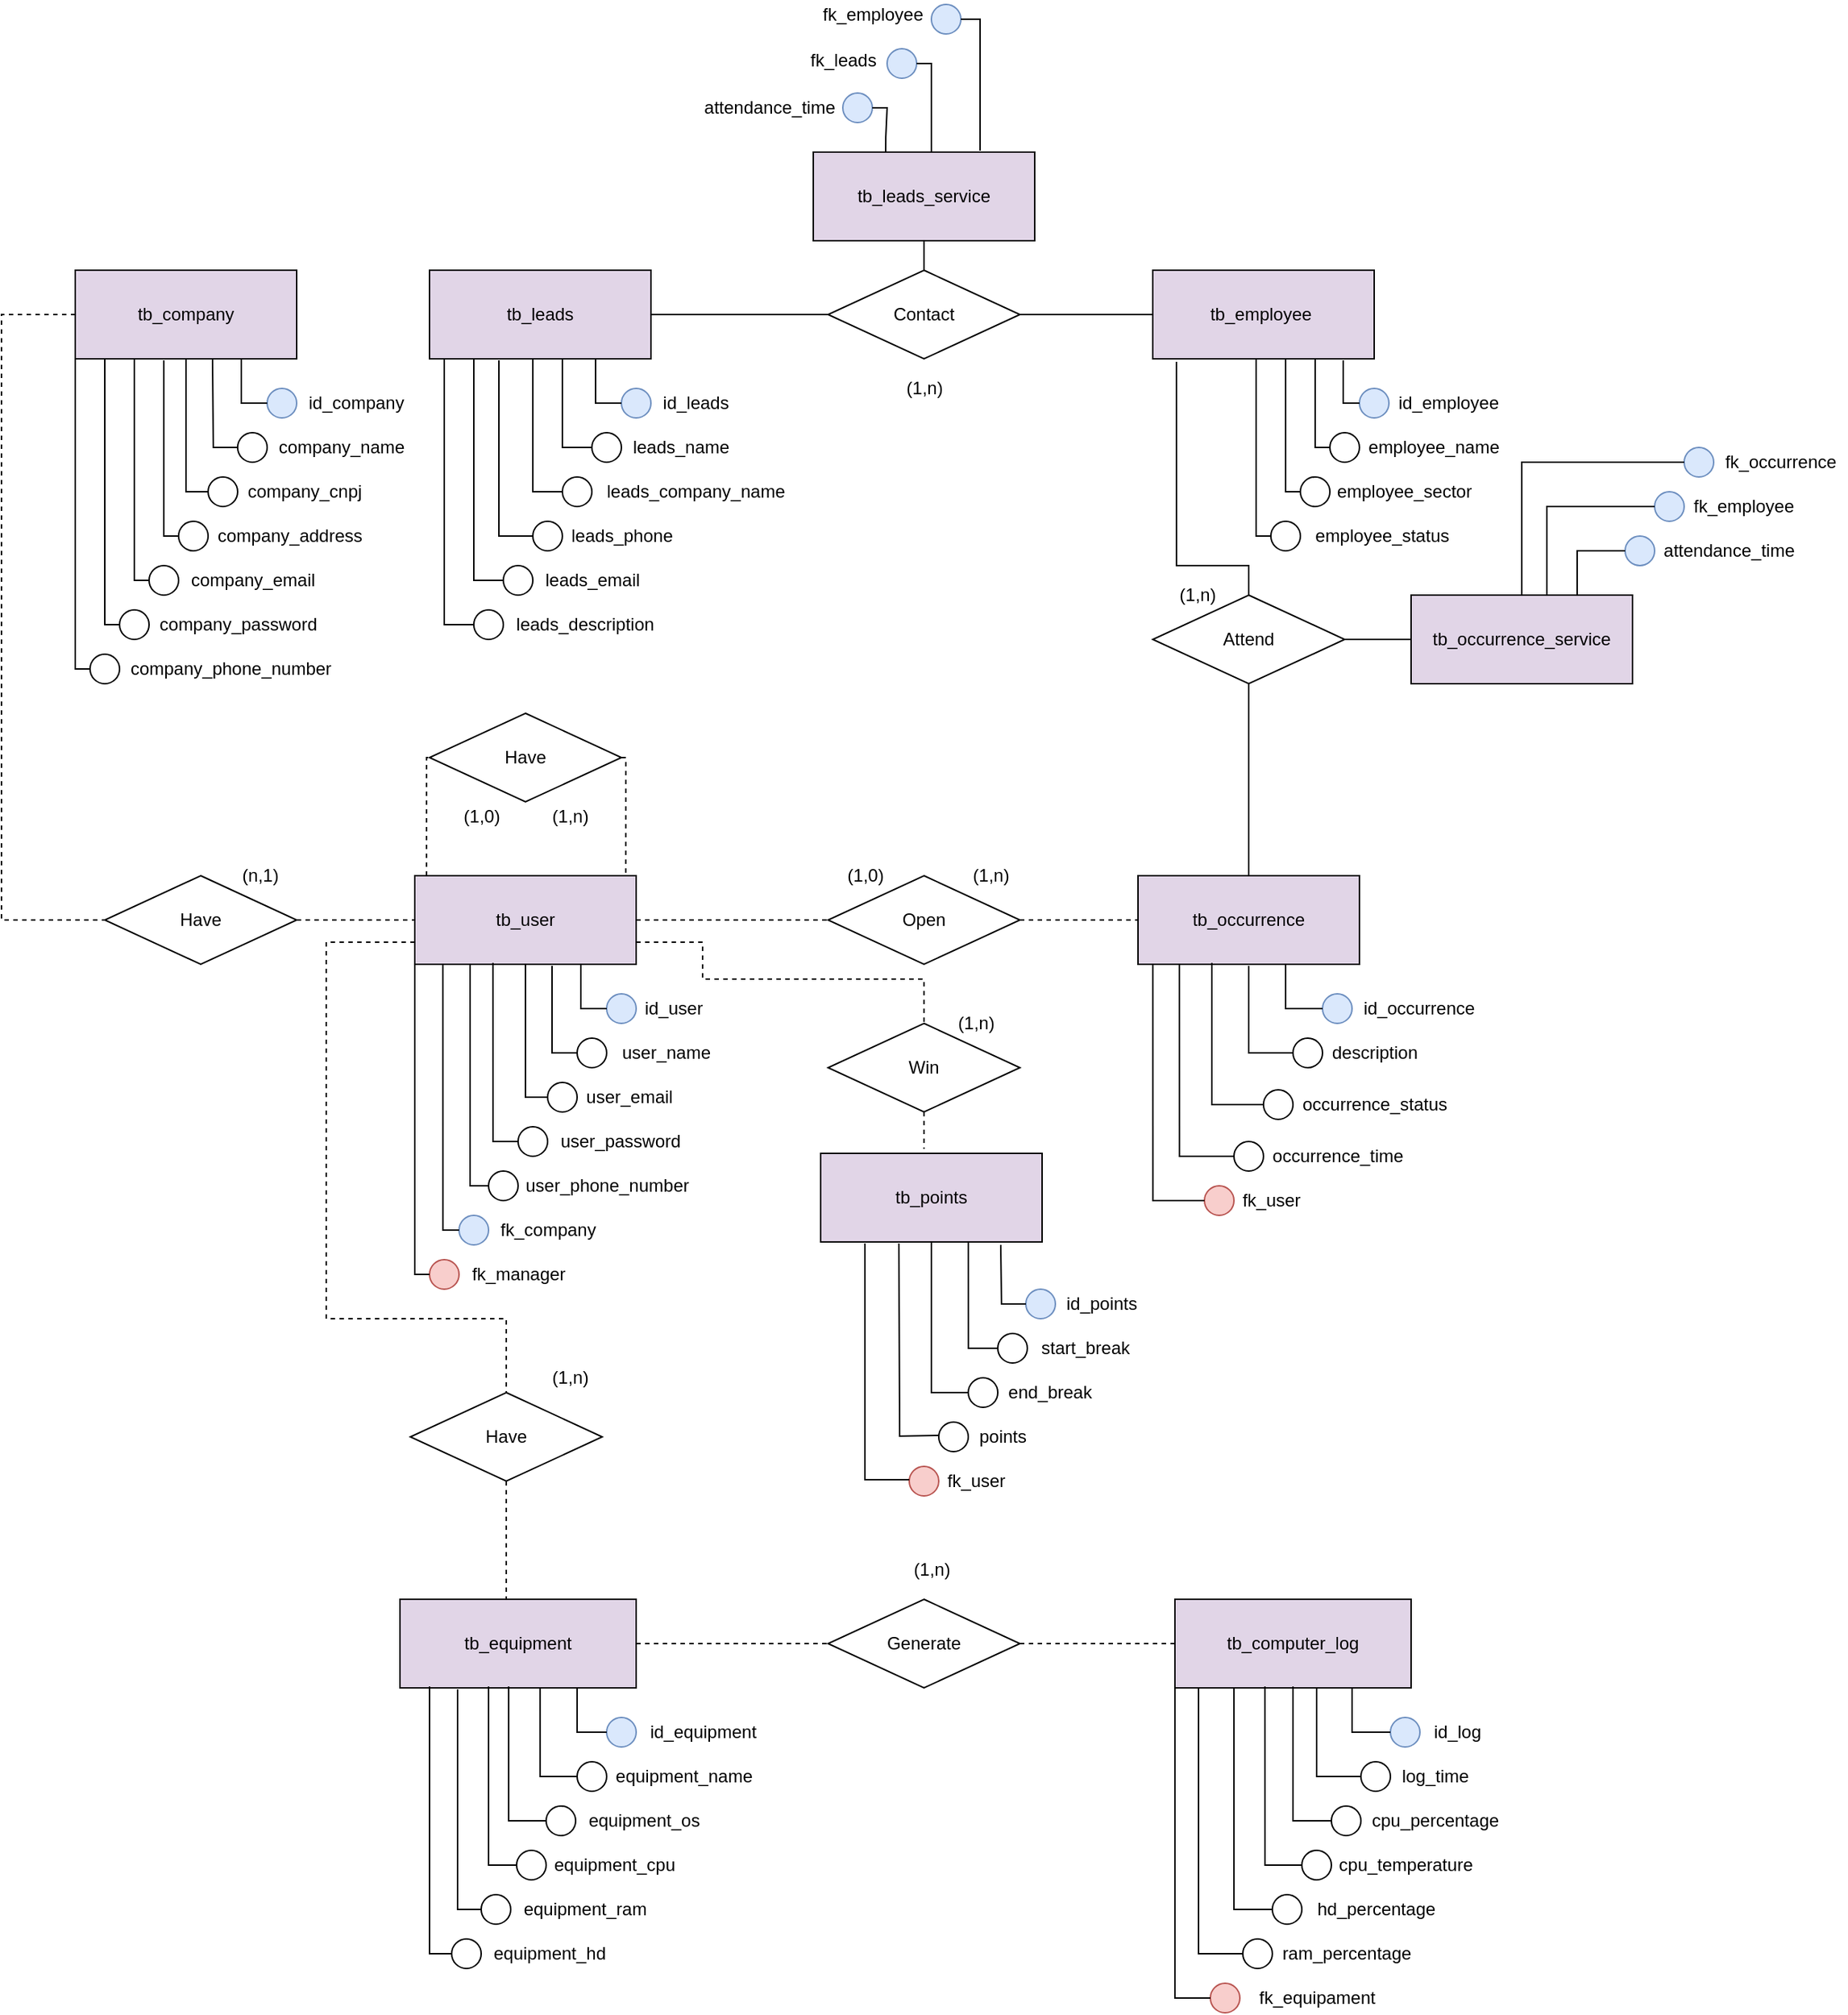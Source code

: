 <mxfile version="14.1.8" type="device"><diagram id="bnqZ1sOQfooUiCHhoULa" name="Page-1"><mxGraphModel dx="2378" dy="2335" grid="1" gridSize="10" guides="1" tooltips="1" connect="1" arrows="1" fold="1" page="1" pageScale="1" pageWidth="827" pageHeight="1169" math="0" shadow="0"><root><mxCell id="0"/><mxCell id="1" parent="0"/><mxCell id="Qgsx4lxphjXDmxE0gA32-1" value="tb_leads" style="rounded=0;whiteSpace=wrap;html=1;fillColor=#e1d5e7;strokeColor=#000000;" parent="1" vertex="1"><mxGeometry x="10" y="120" width="150" height="60" as="geometry"/></mxCell><mxCell id="Qgsx4lxphjXDmxE0gA32-2" value="" style="ellipse;whiteSpace=wrap;html=1;aspect=fixed;fillColor=#dae8fc;strokeColor=#6c8ebf;" parent="1" vertex="1"><mxGeometry x="140" y="200" width="20" height="20" as="geometry"/></mxCell><mxCell id="Qgsx4lxphjXDmxE0gA32-3" value="" style="endArrow=none;html=1;rounded=0;edgeStyle=orthogonalEdgeStyle;exitX=0.75;exitY=1;exitDx=0;exitDy=0;entryX=0;entryY=0.5;entryDx=0;entryDy=0;" parent="1" source="Qgsx4lxphjXDmxE0gA32-1" target="Qgsx4lxphjXDmxE0gA32-2" edge="1"><mxGeometry width="50" height="50" relative="1" as="geometry"><mxPoint x="550" y="320" as="sourcePoint"/><mxPoint x="600" y="270" as="targetPoint"/></mxGeometry></mxCell><mxCell id="Qgsx4lxphjXDmxE0gA32-4" value="id_leads" style="text;html=1;resizable=0;autosize=1;align=center;verticalAlign=middle;points=[];fillColor=none;strokeColor=none;rounded=0;" parent="1" vertex="1"><mxGeometry x="160" y="200" width="60" height="20" as="geometry"/></mxCell><mxCell id="Qgsx4lxphjXDmxE0gA32-5" value="" style="ellipse;whiteSpace=wrap;html=1;aspect=fixed;" parent="1" vertex="1"><mxGeometry x="120" y="230" width="20" height="20" as="geometry"/></mxCell><mxCell id="Qgsx4lxphjXDmxE0gA32-6" value="leads_name" style="text;html=1;resizable=0;autosize=1;align=center;verticalAlign=middle;points=[];fillColor=none;strokeColor=none;rounded=0;" parent="1" vertex="1"><mxGeometry x="140" y="230" width="80" height="20" as="geometry"/></mxCell><mxCell id="Qgsx4lxphjXDmxE0gA32-7" value="" style="endArrow=none;html=1;rounded=0;edgeStyle=orthogonalEdgeStyle;entryX=0;entryY=0.5;entryDx=0;entryDy=0;" parent="1" source="Qgsx4lxphjXDmxE0gA32-1" target="Qgsx4lxphjXDmxE0gA32-5" edge="1"><mxGeometry width="50" height="50" relative="1" as="geometry"><mxPoint x="80" y="340" as="sourcePoint"/><mxPoint x="130" y="290" as="targetPoint"/><Array as="points"><mxPoint x="100" y="240"/></Array></mxGeometry></mxCell><mxCell id="Qgsx4lxphjXDmxE0gA32-8" value="" style="ellipse;whiteSpace=wrap;html=1;aspect=fixed;" parent="1" vertex="1"><mxGeometry x="40" y="350" width="20" height="20" as="geometry"/></mxCell><mxCell id="Qgsx4lxphjXDmxE0gA32-9" value="" style="ellipse;whiteSpace=wrap;html=1;aspect=fixed;" parent="1" vertex="1"><mxGeometry x="60" y="320" width="20" height="20" as="geometry"/></mxCell><mxCell id="Qgsx4lxphjXDmxE0gA32-10" value="" style="ellipse;whiteSpace=wrap;html=1;aspect=fixed;" parent="1" vertex="1"><mxGeometry x="80" y="290" width="20" height="20" as="geometry"/></mxCell><mxCell id="Qgsx4lxphjXDmxE0gA32-11" value="" style="ellipse;whiteSpace=wrap;html=1;aspect=fixed;" parent="1" vertex="1"><mxGeometry x="100" y="260" width="20" height="20" as="geometry"/></mxCell><mxCell id="Qgsx4lxphjXDmxE0gA32-12" value="leads_company_name" style="text;html=1;resizable=0;autosize=1;align=center;verticalAlign=middle;points=[];fillColor=none;strokeColor=none;rounded=0;" parent="1" vertex="1"><mxGeometry x="120" y="260" width="140" height="20" as="geometry"/></mxCell><mxCell id="Qgsx4lxphjXDmxE0gA32-13" value="" style="endArrow=none;html=1;rounded=0;edgeStyle=orthogonalEdgeStyle;entryX=0;entryY=0.5;entryDx=0;entryDy=0;" parent="1" target="Qgsx4lxphjXDmxE0gA32-11" edge="1"><mxGeometry width="50" height="50" relative="1" as="geometry"><mxPoint x="80" y="180" as="sourcePoint"/><mxPoint x="210" y="330" as="targetPoint"/><Array as="points"><mxPoint x="80" y="180"/><mxPoint x="80" y="270"/></Array></mxGeometry></mxCell><mxCell id="Qgsx4lxphjXDmxE0gA32-14" value="leads_phone" style="text;html=1;resizable=0;autosize=1;align=center;verticalAlign=middle;points=[];fillColor=none;strokeColor=none;rounded=0;" parent="1" vertex="1"><mxGeometry x="100" y="290" width="80" height="20" as="geometry"/></mxCell><mxCell id="Qgsx4lxphjXDmxE0gA32-15" value="leads_email" style="text;html=1;resizable=0;autosize=1;align=center;verticalAlign=middle;points=[];fillColor=none;strokeColor=none;rounded=0;" parent="1" vertex="1"><mxGeometry x="80" y="320" width="80" height="20" as="geometry"/></mxCell><mxCell id="Qgsx4lxphjXDmxE0gA32-16" value="" style="endArrow=none;html=1;rounded=0;edgeStyle=orthogonalEdgeStyle;entryX=0;entryY=0.5;entryDx=0;entryDy=0;" parent="1" target="Qgsx4lxphjXDmxE0gA32-10" edge="1"><mxGeometry width="50" height="50" relative="1" as="geometry"><mxPoint x="57" y="181" as="sourcePoint"/><mxPoint x="130" y="390" as="targetPoint"/><Array as="points"><mxPoint x="57" y="181"/><mxPoint x="57" y="300"/></Array></mxGeometry></mxCell><mxCell id="Qgsx4lxphjXDmxE0gA32-17" value="" style="endArrow=none;html=1;rounded=0;edgeStyle=orthogonalEdgeStyle;exitX=0;exitY=1;exitDx=0;exitDy=0;entryX=0;entryY=0.5;entryDx=0;entryDy=0;" parent="1" source="Qgsx4lxphjXDmxE0gA32-1" target="Qgsx4lxphjXDmxE0gA32-9" edge="1"><mxGeometry width="50" height="50" relative="1" as="geometry"><mxPoint x="80" y="420" as="sourcePoint"/><mxPoint x="130" y="370" as="targetPoint"/><Array as="points"><mxPoint x="40" y="330"/></Array></mxGeometry></mxCell><mxCell id="Qgsx4lxphjXDmxE0gA32-18" value="leads_description" style="text;html=1;resizable=0;autosize=1;align=center;verticalAlign=middle;points=[];fillColor=none;strokeColor=none;rounded=0;" parent="1" vertex="1"><mxGeometry x="60" y="350" width="110" height="20" as="geometry"/></mxCell><mxCell id="Qgsx4lxphjXDmxE0gA32-19" value="" style="endArrow=none;html=1;rounded=0;edgeStyle=orthogonalEdgeStyle;exitX=0;exitY=1;exitDx=0;exitDy=0;entryX=0;entryY=0.5;entryDx=0;entryDy=0;" parent="1" source="Qgsx4lxphjXDmxE0gA32-1" target="Qgsx4lxphjXDmxE0gA32-8" edge="1"><mxGeometry width="50" height="50" relative="1" as="geometry"><mxPoint x="550" y="320" as="sourcePoint"/><mxPoint x="600" y="270" as="targetPoint"/><Array as="points"><mxPoint x="20" y="360"/></Array></mxGeometry></mxCell><mxCell id="Qgsx4lxphjXDmxE0gA32-20" value="tb_employee&amp;nbsp;" style="rounded=0;whiteSpace=wrap;html=1;fillColor=#e1d5e7;strokeColor=#000000;" parent="1" vertex="1"><mxGeometry x="500" y="120" width="150" height="60" as="geometry"/></mxCell><mxCell id="Qgsx4lxphjXDmxE0gA32-21" value="" style="ellipse;whiteSpace=wrap;html=1;aspect=fixed;fillColor=#dae8fc;strokeColor=#6c8ebf;" parent="1" vertex="1"><mxGeometry x="640" y="200" width="20" height="20" as="geometry"/></mxCell><mxCell id="Qgsx4lxphjXDmxE0gA32-22" value="" style="endArrow=none;html=1;rounded=0;edgeStyle=orthogonalEdgeStyle;exitX=0.86;exitY=1.017;exitDx=0;exitDy=0;exitPerimeter=0;entryX=0;entryY=0.5;entryDx=0;entryDy=0;" parent="1" source="Qgsx4lxphjXDmxE0gA32-20" target="Qgsx4lxphjXDmxE0gA32-21" edge="1"><mxGeometry width="50" height="50" relative="1" as="geometry"><mxPoint x="580" y="430" as="sourcePoint"/><mxPoint x="630" y="380" as="targetPoint"/></mxGeometry></mxCell><mxCell id="Qgsx4lxphjXDmxE0gA32-23" value="id_employee" style="text;html=1;resizable=0;autosize=1;align=center;verticalAlign=middle;points=[];fillColor=none;strokeColor=none;rounded=0;" parent="1" vertex="1"><mxGeometry x="660" y="200" width="80" height="20" as="geometry"/></mxCell><mxCell id="Qgsx4lxphjXDmxE0gA32-24" value="" style="ellipse;whiteSpace=wrap;html=1;aspect=fixed;" parent="1" vertex="1"><mxGeometry x="620" y="230" width="20" height="20" as="geometry"/></mxCell><mxCell id="Qgsx4lxphjXDmxE0gA32-25" value="" style="ellipse;whiteSpace=wrap;html=1;aspect=fixed;" parent="1" vertex="1"><mxGeometry x="580" y="290" width="20" height="20" as="geometry"/></mxCell><mxCell id="Qgsx4lxphjXDmxE0gA32-26" value="" style="ellipse;whiteSpace=wrap;html=1;aspect=fixed;" parent="1" vertex="1"><mxGeometry x="600" y="260" width="20" height="20" as="geometry"/></mxCell><mxCell id="Qgsx4lxphjXDmxE0gA32-27" value="employee_name" style="text;html=1;resizable=0;autosize=1;align=center;verticalAlign=middle;points=[];fillColor=none;strokeColor=none;rounded=0;" parent="1" vertex="1"><mxGeometry x="640" y="230" width="100" height="20" as="geometry"/></mxCell><mxCell id="Qgsx4lxphjXDmxE0gA32-28" value="employee_sector" style="text;html=1;resizable=0;autosize=1;align=center;verticalAlign=middle;points=[];fillColor=none;strokeColor=none;rounded=0;" parent="1" vertex="1"><mxGeometry x="615" y="260" width="110" height="20" as="geometry"/></mxCell><mxCell id="Qgsx4lxphjXDmxE0gA32-29" value="employee_status" style="text;html=1;resizable=0;autosize=1;align=center;verticalAlign=middle;points=[];fillColor=none;strokeColor=none;rounded=0;" parent="1" vertex="1"><mxGeometry x="600" y="290" width="110" height="20" as="geometry"/></mxCell><mxCell id="Qgsx4lxphjXDmxE0gA32-30" value="" style="endArrow=none;html=1;rounded=0;edgeStyle=orthogonalEdgeStyle;exitX=0.75;exitY=1;exitDx=0;exitDy=0;entryX=0;entryY=0.5;entryDx=0;entryDy=0;" parent="1" source="Qgsx4lxphjXDmxE0gA32-20" target="Qgsx4lxphjXDmxE0gA32-24" edge="1"><mxGeometry width="50" height="50" relative="1" as="geometry"><mxPoint x="420" y="380" as="sourcePoint"/><mxPoint x="470" y="330" as="targetPoint"/><Array as="points"><mxPoint x="610" y="180"/><mxPoint x="610" y="240"/></Array></mxGeometry></mxCell><mxCell id="Qgsx4lxphjXDmxE0gA32-31" value="" style="endArrow=none;html=1;rounded=0;edgeStyle=orthogonalEdgeStyle;entryX=0;entryY=0.5;entryDx=0;entryDy=0;" parent="1" target="Qgsx4lxphjXDmxE0gA32-26" edge="1"><mxGeometry width="50" height="50" relative="1" as="geometry"><mxPoint x="587" y="180" as="sourcePoint"/><mxPoint x="610" y="330" as="targetPoint"/><Array as="points"><mxPoint x="590" y="180"/><mxPoint x="590" y="270"/></Array></mxGeometry></mxCell><mxCell id="Qgsx4lxphjXDmxE0gA32-32" value="" style="endArrow=none;html=1;rounded=0;edgeStyle=orthogonalEdgeStyle;exitX=0.5;exitY=1;exitDx=0;exitDy=0;entryX=0;entryY=0.5;entryDx=0;entryDy=0;" parent="1" source="Qgsx4lxphjXDmxE0gA32-20" target="Qgsx4lxphjXDmxE0gA32-25" edge="1"><mxGeometry width="50" height="50" relative="1" as="geometry"><mxPoint x="380" y="410" as="sourcePoint"/><mxPoint x="430" y="360" as="targetPoint"/><Array as="points"><mxPoint x="570" y="180"/><mxPoint x="570" y="300"/></Array></mxGeometry></mxCell><mxCell id="Qgsx4lxphjXDmxE0gA32-33" value="Contact" style="rhombus;whiteSpace=wrap;html=1;" parent="1" vertex="1"><mxGeometry x="280" y="120" width="130" height="60" as="geometry"/></mxCell><mxCell id="Qgsx4lxphjXDmxE0gA32-34" value="" style="endArrow=none;html=1;rounded=0;edgeStyle=orthogonalEdgeStyle;exitX=1;exitY=0.5;exitDx=0;exitDy=0;" parent="1" source="Qgsx4lxphjXDmxE0gA32-1" edge="1"><mxGeometry width="50" height="50" relative="1" as="geometry"><mxPoint x="270" y="320" as="sourcePoint"/><mxPoint x="280" y="150" as="targetPoint"/></mxGeometry></mxCell><mxCell id="Qgsx4lxphjXDmxE0gA32-35" value="" style="endArrow=none;html=1;rounded=0;edgeStyle=orthogonalEdgeStyle;exitX=1;exitY=0.5;exitDx=0;exitDy=0;entryX=0;entryY=0.5;entryDx=0;entryDy=0;" parent="1" source="Qgsx4lxphjXDmxE0gA32-33" target="Qgsx4lxphjXDmxE0gA32-20" edge="1"><mxGeometry width="50" height="50" relative="1" as="geometry"><mxPoint x="320" y="340" as="sourcePoint"/><mxPoint x="370" y="290" as="targetPoint"/></mxGeometry></mxCell><mxCell id="Qgsx4lxphjXDmxE0gA32-36" value="tb_leads_service" style="rounded=0;whiteSpace=wrap;html=1;fillColor=#e1d5e7;strokeColor=#000000;" parent="1" vertex="1"><mxGeometry x="270" y="40" width="150" height="60" as="geometry"/></mxCell><mxCell id="Qgsx4lxphjXDmxE0gA32-37" value="" style="endArrow=none;html=1;rounded=0;edgeStyle=orthogonalEdgeStyle;exitX=0.5;exitY=0;exitDx=0;exitDy=0;entryX=0.5;entryY=1;entryDx=0;entryDy=0;" parent="1" source="Qgsx4lxphjXDmxE0gA32-33" target="Qgsx4lxphjXDmxE0gA32-36" edge="1"><mxGeometry width="50" height="50" relative="1" as="geometry"><mxPoint x="550" y="240" as="sourcePoint"/><mxPoint x="600" y="190" as="targetPoint"/></mxGeometry></mxCell><mxCell id="Qgsx4lxphjXDmxE0gA32-38" value="" style="ellipse;whiteSpace=wrap;html=1;aspect=fixed;fillColor=#dae8fc;strokeColor=#6c8ebf;" parent="1" vertex="1"><mxGeometry x="290" width="20" height="20" as="geometry"/></mxCell><mxCell id="Qgsx4lxphjXDmxE0gA32-39" value="" style="ellipse;whiteSpace=wrap;html=1;aspect=fixed;fillColor=#dae8fc;strokeColor=#6c8ebf;" parent="1" vertex="1"><mxGeometry x="320" y="-30" width="20" height="20" as="geometry"/></mxCell><mxCell id="Qgsx4lxphjXDmxE0gA32-40" value="" style="ellipse;whiteSpace=wrap;html=1;aspect=fixed;fillColor=#dae8fc;strokeColor=#6c8ebf;" parent="1" vertex="1"><mxGeometry x="350" y="-60" width="20" height="20" as="geometry"/></mxCell><mxCell id="Qgsx4lxphjXDmxE0gA32-41" value="attendance_time" style="text;html=1;resizable=0;autosize=1;align=center;verticalAlign=middle;points=[];fillColor=none;strokeColor=none;rounded=0;" parent="1" vertex="1"><mxGeometry x="190" width="100" height="20" as="geometry"/></mxCell><mxCell id="Qgsx4lxphjXDmxE0gA32-42" value="fk_leads" style="text;html=1;resizable=0;autosize=1;align=center;verticalAlign=middle;points=[];fillColor=none;strokeColor=none;rounded=0;" parent="1" vertex="1"><mxGeometry x="260" y="-32" width="60" height="20" as="geometry"/></mxCell><mxCell id="Qgsx4lxphjXDmxE0gA32-43" value="fk_employee" style="text;html=1;resizable=0;autosize=1;align=center;verticalAlign=middle;points=[];fillColor=none;strokeColor=none;rounded=0;" parent="1" vertex="1"><mxGeometry x="270" y="-63" width="80" height="20" as="geometry"/></mxCell><mxCell id="Qgsx4lxphjXDmxE0gA32-44" value="" style="endArrow=none;html=1;rounded=0;edgeStyle=orthogonalEdgeStyle;exitX=0.327;exitY=0;exitDx=0;exitDy=0;entryX=1;entryY=0.5;entryDx=0;entryDy=0;exitPerimeter=0;" parent="1" source="Qgsx4lxphjXDmxE0gA32-36" target="Qgsx4lxphjXDmxE0gA32-38" edge="1"><mxGeometry width="50" height="50" relative="1" as="geometry"><mxPoint x="550" y="210" as="sourcePoint"/><mxPoint x="600" y="160" as="targetPoint"/></mxGeometry></mxCell><mxCell id="Qgsx4lxphjXDmxE0gA32-45" value="" style="endArrow=none;html=1;rounded=0;edgeStyle=orthogonalEdgeStyle;entryX=1;entryY=0.5;entryDx=0;entryDy=0;" parent="1" target="Qgsx4lxphjXDmxE0gA32-39" edge="1"><mxGeometry width="50" height="50" relative="1" as="geometry"><mxPoint x="352" y="40" as="sourcePoint"/><mxPoint x="440" y="10" as="targetPoint"/><Array as="points"><mxPoint x="350" y="40"/><mxPoint x="350" y="-20"/></Array></mxGeometry></mxCell><mxCell id="Qgsx4lxphjXDmxE0gA32-46" value="" style="endArrow=none;html=1;rounded=0;edgeStyle=orthogonalEdgeStyle;exitX=1;exitY=0.5;exitDx=0;exitDy=0;" parent="1" source="Qgsx4lxphjXDmxE0gA32-40" edge="1"><mxGeometry width="50" height="50" relative="1" as="geometry"><mxPoint x="480" y="-70" as="sourcePoint"/><mxPoint x="383" y="39" as="targetPoint"/><Array as="points"><mxPoint x="383" y="-50"/><mxPoint x="383" y="39"/></Array></mxGeometry></mxCell><mxCell id="Qgsx4lxphjXDmxE0gA32-47" value="tb_occurrence_service" style="rounded=0;whiteSpace=wrap;html=1;fillColor=#e1d5e7;strokeColor=#000000;" parent="1" vertex="1"><mxGeometry x="675" y="340" width="150" height="60" as="geometry"/></mxCell><mxCell id="Qgsx4lxphjXDmxE0gA32-48" value="(1,n)" style="text;html=1;resizable=0;autosize=1;align=center;verticalAlign=middle;points=[];fillColor=none;strokeColor=none;rounded=0;" parent="1" vertex="1"><mxGeometry x="325" y="190" width="40" height="20" as="geometry"/></mxCell><mxCell id="Qgsx4lxphjXDmxE0gA32-49" value="tb_occurrence" style="rounded=0;whiteSpace=wrap;html=1;fillColor=#e1d5e7;strokeColor=#000000;" parent="1" vertex="1"><mxGeometry x="490" y="530" width="150" height="60" as="geometry"/></mxCell><mxCell id="Qgsx4lxphjXDmxE0gA32-50" value="" style="ellipse;whiteSpace=wrap;html=1;aspect=fixed;fillColor=#dae8fc;strokeColor=#6c8ebf;" parent="1" vertex="1"><mxGeometry x="615" y="610" width="20" height="20" as="geometry"/></mxCell><mxCell id="Qgsx4lxphjXDmxE0gA32-51" value="id_occurrence" style="text;html=1;resizable=0;autosize=1;align=center;verticalAlign=middle;points=[];fillColor=none;strokeColor=none;rounded=0;" parent="1" vertex="1"><mxGeometry x="635" y="610" width="90" height="20" as="geometry"/></mxCell><mxCell id="Qgsx4lxphjXDmxE0gA32-52" value="" style="ellipse;whiteSpace=wrap;html=1;aspect=fixed;" parent="1" vertex="1"><mxGeometry x="595" y="640" width="20" height="20" as="geometry"/></mxCell><mxCell id="Qgsx4lxphjXDmxE0gA32-53" value="" style="ellipse;whiteSpace=wrap;html=1;aspect=fixed;" parent="1" vertex="1"><mxGeometry x="575" y="675" width="20" height="20" as="geometry"/></mxCell><mxCell id="Qgsx4lxphjXDmxE0gA32-54" value="" style="ellipse;whiteSpace=wrap;html=1;aspect=fixed;" parent="1" vertex="1"><mxGeometry x="555" y="710" width="20" height="20" as="geometry"/></mxCell><mxCell id="Qgsx4lxphjXDmxE0gA32-55" value="description" style="text;html=1;resizable=0;autosize=1;align=center;verticalAlign=middle;points=[];fillColor=none;strokeColor=none;rounded=0;" parent="1" vertex="1"><mxGeometry x="615" y="640" width="70" height="20" as="geometry"/></mxCell><mxCell id="Qgsx4lxphjXDmxE0gA32-56" value="occurrence_status" style="text;html=1;resizable=0;autosize=1;align=center;verticalAlign=middle;points=[];fillColor=none;strokeColor=none;rounded=0;" parent="1" vertex="1"><mxGeometry x="595" y="675" width="110" height="20" as="geometry"/></mxCell><mxCell id="Qgsx4lxphjXDmxE0gA32-57" value="occurrence_time" style="text;html=1;resizable=0;autosize=1;align=center;verticalAlign=middle;points=[];fillColor=none;strokeColor=none;rounded=0;" parent="1" vertex="1"><mxGeometry x="575" y="710" width="100" height="20" as="geometry"/></mxCell><mxCell id="Qgsx4lxphjXDmxE0gA32-58" value="" style="ellipse;whiteSpace=wrap;html=1;aspect=fixed;fillColor=#f8cecc;strokeColor=#b85450;" parent="1" vertex="1"><mxGeometry x="535" y="740" width="20" height="20" as="geometry"/></mxCell><mxCell id="Qgsx4lxphjXDmxE0gA32-59" value="fk_user" style="text;html=1;resizable=0;autosize=1;align=center;verticalAlign=middle;points=[];fillColor=none;strokeColor=none;rounded=0;" parent="1" vertex="1"><mxGeometry x="555" y="740" width="50" height="20" as="geometry"/></mxCell><mxCell id="Qgsx4lxphjXDmxE0gA32-60" value="" style="endArrow=none;html=1;rounded=0;edgeStyle=orthogonalEdgeStyle;exitX=0;exitY=0.5;exitDx=0;exitDy=0;entryX=0.75;entryY=1;entryDx=0;entryDy=0;" parent="1" source="Qgsx4lxphjXDmxE0gA32-50" target="Qgsx4lxphjXDmxE0gA32-49" edge="1"><mxGeometry width="50" height="50" relative="1" as="geometry"><mxPoint x="550" y="680" as="sourcePoint"/><mxPoint x="600" y="630" as="targetPoint"/><Array as="points"><mxPoint x="590" y="620"/><mxPoint x="590" y="590"/></Array></mxGeometry></mxCell><mxCell id="Qgsx4lxphjXDmxE0gA32-61" value="" style="endArrow=none;html=1;rounded=0;edgeStyle=orthogonalEdgeStyle;entryX=0;entryY=0.5;entryDx=0;entryDy=0;" parent="1" target="Qgsx4lxphjXDmxE0gA32-52" edge="1"><mxGeometry width="50" height="50" relative="1" as="geometry"><mxPoint x="565" y="591" as="sourcePoint"/><mxPoint x="600" y="630" as="targetPoint"/><Array as="points"><mxPoint x="565" y="591"/><mxPoint x="565" y="650"/></Array></mxGeometry></mxCell><mxCell id="Qgsx4lxphjXDmxE0gA32-62" value="" style="endArrow=none;html=1;rounded=0;edgeStyle=orthogonalEdgeStyle;entryX=0;entryY=0.5;entryDx=0;entryDy=0;" parent="1" target="Qgsx4lxphjXDmxE0gA32-53" edge="1"><mxGeometry width="50" height="50" relative="1" as="geometry"><mxPoint x="540" y="589" as="sourcePoint"/><mxPoint x="600" y="630" as="targetPoint"/><Array as="points"><mxPoint x="540" y="589"/><mxPoint x="540" y="685"/></Array></mxGeometry></mxCell><mxCell id="Qgsx4lxphjXDmxE0gA32-63" value="" style="endArrow=none;html=1;rounded=0;edgeStyle=orthogonalEdgeStyle;exitX=0.067;exitY=1;exitDx=0;exitDy=0;exitPerimeter=0;entryX=0;entryY=0.5;entryDx=0;entryDy=0;" parent="1" source="Qgsx4lxphjXDmxE0gA32-49" target="Qgsx4lxphjXDmxE0gA32-58" edge="1"><mxGeometry width="50" height="50" relative="1" as="geometry"><mxPoint x="550" y="680" as="sourcePoint"/><mxPoint x="600" y="630" as="targetPoint"/><Array as="points"><mxPoint x="500" y="750"/></Array></mxGeometry></mxCell><mxCell id="Qgsx4lxphjXDmxE0gA32-64" value="" style="endArrow=none;html=1;rounded=0;edgeStyle=orthogonalEdgeStyle;exitX=0.187;exitY=1;exitDx=0;exitDy=0;exitPerimeter=0;entryX=0;entryY=0.5;entryDx=0;entryDy=0;" parent="1" source="Qgsx4lxphjXDmxE0gA32-49" target="Qgsx4lxphjXDmxE0gA32-54" edge="1"><mxGeometry width="50" height="50" relative="1" as="geometry"><mxPoint x="550" y="680" as="sourcePoint"/><mxPoint x="600" y="630" as="targetPoint"/></mxGeometry></mxCell><mxCell id="Qgsx4lxphjXDmxE0gA32-65" value="Attend" style="rhombus;whiteSpace=wrap;html=1;" parent="1" vertex="1"><mxGeometry x="500" y="340" width="130" height="60" as="geometry"/></mxCell><mxCell id="Qgsx4lxphjXDmxE0gA32-66" value="" style="endArrow=none;html=1;rounded=0;edgeStyle=orthogonalEdgeStyle;exitX=0.107;exitY=1.033;exitDx=0;exitDy=0;exitPerimeter=0;entryX=0.5;entryY=0;entryDx=0;entryDy=0;" parent="1" source="Qgsx4lxphjXDmxE0gA32-20" target="Qgsx4lxphjXDmxE0gA32-65" edge="1"><mxGeometry width="50" height="50" relative="1" as="geometry"><mxPoint x="550" y="460" as="sourcePoint"/><mxPoint x="600" y="410" as="targetPoint"/><Array as="points"><mxPoint x="516" y="320"/><mxPoint x="565" y="320"/></Array></mxGeometry></mxCell><mxCell id="Qgsx4lxphjXDmxE0gA32-67" value="" style="endArrow=none;html=1;rounded=0;edgeStyle=orthogonalEdgeStyle;entryX=0.5;entryY=1;entryDx=0;entryDy=0;exitX=0.5;exitY=0;exitDx=0;exitDy=0;" parent="1" source="Qgsx4lxphjXDmxE0gA32-49" target="Qgsx4lxphjXDmxE0gA32-65" edge="1"><mxGeometry width="50" height="50" relative="1" as="geometry"><mxPoint x="550" y="460" as="sourcePoint"/><mxPoint x="600" y="410" as="targetPoint"/></mxGeometry></mxCell><mxCell id="Qgsx4lxphjXDmxE0gA32-68" value="" style="endArrow=none;html=1;rounded=0;edgeStyle=orthogonalEdgeStyle;exitX=1;exitY=0.5;exitDx=0;exitDy=0;entryX=0;entryY=0.5;entryDx=0;entryDy=0;" parent="1" source="Qgsx4lxphjXDmxE0gA32-65" target="Qgsx4lxphjXDmxE0gA32-47" edge="1"><mxGeometry width="50" height="50" relative="1" as="geometry"><mxPoint x="550" y="460" as="sourcePoint"/><mxPoint x="600" y="410" as="targetPoint"/></mxGeometry></mxCell><mxCell id="Qgsx4lxphjXDmxE0gA32-69" value="" style="ellipse;whiteSpace=wrap;html=1;aspect=fixed;fillColor=#dae8fc;strokeColor=#6c8ebf;" parent="1" vertex="1"><mxGeometry x="820" y="300" width="20" height="20" as="geometry"/></mxCell><mxCell id="Qgsx4lxphjXDmxE0gA32-70" value="" style="ellipse;whiteSpace=wrap;html=1;aspect=fixed;fillColor=#dae8fc;strokeColor=#6c8ebf;" parent="1" vertex="1"><mxGeometry x="860" y="240" width="20" height="20" as="geometry"/></mxCell><mxCell id="Qgsx4lxphjXDmxE0gA32-71" value="" style="ellipse;whiteSpace=wrap;html=1;aspect=fixed;fillColor=#dae8fc;strokeColor=#6c8ebf;" parent="1" vertex="1"><mxGeometry x="840" y="270" width="20" height="20" as="geometry"/></mxCell><mxCell id="Qgsx4lxphjXDmxE0gA32-72" value="attendance_time" style="text;html=1;resizable=0;autosize=1;align=center;verticalAlign=middle;points=[];fillColor=none;strokeColor=none;rounded=0;" parent="1" vertex="1"><mxGeometry x="840" y="300" width="100" height="20" as="geometry"/></mxCell><mxCell id="Qgsx4lxphjXDmxE0gA32-73" value="fk_occurrence" style="text;html=1;resizable=0;autosize=1;align=center;verticalAlign=middle;points=[];fillColor=none;strokeColor=none;rounded=0;" parent="1" vertex="1"><mxGeometry x="880" y="240" width="90" height="20" as="geometry"/></mxCell><mxCell id="Qgsx4lxphjXDmxE0gA32-74" value="fk_employee" style="text;html=1;resizable=0;autosize=1;align=center;verticalAlign=middle;points=[];fillColor=none;strokeColor=none;rounded=0;" parent="1" vertex="1"><mxGeometry x="860" y="270" width="80" height="20" as="geometry"/></mxCell><mxCell id="Qgsx4lxphjXDmxE0gA32-75" value="" style="endArrow=none;html=1;rounded=0;edgeStyle=orthogonalEdgeStyle;exitX=0.75;exitY=0;exitDx=0;exitDy=0;entryX=0;entryY=0.5;entryDx=0;entryDy=0;" parent="1" source="Qgsx4lxphjXDmxE0gA32-47" target="Qgsx4lxphjXDmxE0gA32-69" edge="1"><mxGeometry width="50" height="50" relative="1" as="geometry"><mxPoint x="550" y="460" as="sourcePoint"/><mxPoint x="600" y="410" as="targetPoint"/></mxGeometry></mxCell><mxCell id="Qgsx4lxphjXDmxE0gA32-76" value="" style="endArrow=none;html=1;rounded=0;edgeStyle=orthogonalEdgeStyle;entryX=0;entryY=0.5;entryDx=0;entryDy=0;" parent="1" source="Qgsx4lxphjXDmxE0gA32-47" target="Qgsx4lxphjXDmxE0gA32-71" edge="1"><mxGeometry width="50" height="50" relative="1" as="geometry"><mxPoint x="550" y="460" as="sourcePoint"/><mxPoint x="600" y="410" as="targetPoint"/><Array as="points"><mxPoint x="767" y="280"/></Array></mxGeometry></mxCell><mxCell id="Qgsx4lxphjXDmxE0gA32-77" value="" style="endArrow=none;html=1;rounded=0;edgeStyle=orthogonalEdgeStyle;exitX=0;exitY=0.5;exitDx=0;exitDy=0;" parent="1" source="Qgsx4lxphjXDmxE0gA32-70" target="Qgsx4lxphjXDmxE0gA32-47" edge="1"><mxGeometry width="50" height="50" relative="1" as="geometry"><mxPoint x="550" y="460" as="sourcePoint"/><mxPoint x="600" y="410" as="targetPoint"/></mxGeometry></mxCell><mxCell id="Qgsx4lxphjXDmxE0gA32-78" value="(1,n)" style="text;html=1;resizable=0;autosize=1;align=center;verticalAlign=middle;points=[];fillColor=none;strokeColor=none;rounded=0;" parent="1" vertex="1"><mxGeometry x="510" y="330" width="40" height="20" as="geometry"/></mxCell><mxCell id="Qgsx4lxphjXDmxE0gA32-79" value="tb_user" style="rounded=0;whiteSpace=wrap;html=1;fillColor=#e1d5e7;strokeColor=#000000;" parent="1" vertex="1"><mxGeometry y="530" width="150" height="60" as="geometry"/></mxCell><mxCell id="Qgsx4lxphjXDmxE0gA32-80" value="" style="ellipse;whiteSpace=wrap;html=1;aspect=fixed;fillColor=#dae8fc;strokeColor=#6c8ebf;" parent="1" vertex="1"><mxGeometry x="130" y="610" width="20" height="20" as="geometry"/></mxCell><mxCell id="Qgsx4lxphjXDmxE0gA32-81" value="" style="ellipse;whiteSpace=wrap;html=1;aspect=fixed;" parent="1" vertex="1"><mxGeometry x="50" y="730" width="20" height="20" as="geometry"/></mxCell><mxCell id="Qgsx4lxphjXDmxE0gA32-82" value="" style="ellipse;whiteSpace=wrap;html=1;aspect=fixed;" parent="1" vertex="1"><mxGeometry x="70" y="700" width="20" height="20" as="geometry"/></mxCell><mxCell id="Qgsx4lxphjXDmxE0gA32-83" value="" style="ellipse;whiteSpace=wrap;html=1;aspect=fixed;" parent="1" vertex="1"><mxGeometry x="90" y="670" width="20" height="20" as="geometry"/></mxCell><mxCell id="Qgsx4lxphjXDmxE0gA32-84" value="" style="ellipse;whiteSpace=wrap;html=1;aspect=fixed;" parent="1" vertex="1"><mxGeometry x="110" y="640" width="20" height="20" as="geometry"/></mxCell><mxCell id="Qgsx4lxphjXDmxE0gA32-85" value="" style="ellipse;whiteSpace=wrap;html=1;aspect=fixed;fillColor=#dae8fc;strokeColor=#6c8ebf;" parent="1" vertex="1"><mxGeometry x="30" y="760" width="20" height="20" as="geometry"/></mxCell><mxCell id="Qgsx4lxphjXDmxE0gA32-86" value="" style="ellipse;whiteSpace=wrap;html=1;aspect=fixed;fillColor=#f8cecc;strokeColor=#b85450;" parent="1" vertex="1"><mxGeometry x="10" y="790" width="20" height="20" as="geometry"/></mxCell><mxCell id="Qgsx4lxphjXDmxE0gA32-87" value="id_user" style="text;html=1;resizable=0;autosize=1;align=center;verticalAlign=middle;points=[];fillColor=none;strokeColor=none;rounded=0;" parent="1" vertex="1"><mxGeometry x="150" y="610" width="50" height="20" as="geometry"/></mxCell><mxCell id="Qgsx4lxphjXDmxE0gA32-88" value="user_name" style="text;html=1;resizable=0;autosize=1;align=center;verticalAlign=middle;points=[];fillColor=none;strokeColor=none;rounded=0;" parent="1" vertex="1"><mxGeometry x="130" y="640" width="80" height="20" as="geometry"/></mxCell><mxCell id="Qgsx4lxphjXDmxE0gA32-89" value="user_email" style="text;html=1;resizable=0;autosize=1;align=center;verticalAlign=middle;points=[];fillColor=none;strokeColor=none;rounded=0;" parent="1" vertex="1"><mxGeometry x="110" y="670" width="70" height="20" as="geometry"/></mxCell><mxCell id="Qgsx4lxphjXDmxE0gA32-90" value="user_password" style="text;html=1;resizable=0;autosize=1;align=center;verticalAlign=middle;points=[];fillColor=none;strokeColor=none;rounded=0;" parent="1" vertex="1"><mxGeometry x="89" y="700" width="100" height="20" as="geometry"/></mxCell><mxCell id="Qgsx4lxphjXDmxE0gA32-91" value="user_phone_number" style="text;html=1;resizable=0;autosize=1;align=center;verticalAlign=middle;points=[];fillColor=none;strokeColor=none;rounded=0;" parent="1" vertex="1"><mxGeometry x="65" y="730" width="130" height="20" as="geometry"/></mxCell><mxCell id="Qgsx4lxphjXDmxE0gA32-92" value="fk_company" style="text;html=1;resizable=0;autosize=1;align=center;verticalAlign=middle;points=[];fillColor=none;strokeColor=none;rounded=0;" parent="1" vertex="1"><mxGeometry x="50" y="760" width="80" height="20" as="geometry"/></mxCell><mxCell id="Qgsx4lxphjXDmxE0gA32-93" value="fk_manager" style="text;html=1;resizable=0;autosize=1;align=center;verticalAlign=middle;points=[];fillColor=none;strokeColor=none;rounded=0;" parent="1" vertex="1"><mxGeometry x="30" y="790" width="80" height="20" as="geometry"/></mxCell><mxCell id="Qgsx4lxphjXDmxE0gA32-94" value="" style="endArrow=none;html=1;rounded=0;edgeStyle=orthogonalEdgeStyle;exitX=0.75;exitY=1;exitDx=0;exitDy=0;entryX=0;entryY=0.5;entryDx=0;entryDy=0;" parent="1" source="Qgsx4lxphjXDmxE0gA32-79" target="Qgsx4lxphjXDmxE0gA32-80" edge="1"><mxGeometry width="50" height="50" relative="1" as="geometry"><mxPoint x="180" y="510" as="sourcePoint"/><mxPoint x="230" y="460" as="targetPoint"/></mxGeometry></mxCell><mxCell id="Qgsx4lxphjXDmxE0gA32-95" value="" style="endArrow=none;html=1;rounded=0;edgeStyle=orthogonalEdgeStyle;exitX=0.62;exitY=1.017;exitDx=0;exitDy=0;exitPerimeter=0;entryX=0;entryY=0.5;entryDx=0;entryDy=0;" parent="1" source="Qgsx4lxphjXDmxE0gA32-79" target="Qgsx4lxphjXDmxE0gA32-84" edge="1"><mxGeometry width="50" height="50" relative="1" as="geometry"><mxPoint x="180" y="510" as="sourcePoint"/><mxPoint x="230" y="460" as="targetPoint"/></mxGeometry></mxCell><mxCell id="Qgsx4lxphjXDmxE0gA32-96" value="" style="endArrow=none;html=1;rounded=0;edgeStyle=orthogonalEdgeStyle;exitX=0.5;exitY=1;exitDx=0;exitDy=0;entryX=0;entryY=0.5;entryDx=0;entryDy=0;" parent="1" source="Qgsx4lxphjXDmxE0gA32-79" target="Qgsx4lxphjXDmxE0gA32-83" edge="1"><mxGeometry width="50" height="50" relative="1" as="geometry"><mxPoint x="180" y="510" as="sourcePoint"/><mxPoint x="230" y="460" as="targetPoint"/></mxGeometry></mxCell><mxCell id="Qgsx4lxphjXDmxE0gA32-97" value="" style="endArrow=none;html=1;rounded=0;edgeStyle=orthogonalEdgeStyle;exitX=0.353;exitY=0.983;exitDx=0;exitDy=0;exitPerimeter=0;entryX=0;entryY=0.5;entryDx=0;entryDy=0;" parent="1" source="Qgsx4lxphjXDmxE0gA32-79" target="Qgsx4lxphjXDmxE0gA32-82" edge="1"><mxGeometry width="50" height="50" relative="1" as="geometry"><mxPoint x="180" y="510" as="sourcePoint"/><mxPoint x="230" y="460" as="targetPoint"/></mxGeometry></mxCell><mxCell id="Qgsx4lxphjXDmxE0gA32-98" value="" style="endArrow=none;html=1;rounded=0;edgeStyle=orthogonalEdgeStyle;exitX=0.25;exitY=1;exitDx=0;exitDy=0;entryX=0;entryY=0.5;entryDx=0;entryDy=0;" parent="1" source="Qgsx4lxphjXDmxE0gA32-79" target="Qgsx4lxphjXDmxE0gA32-81" edge="1"><mxGeometry width="50" height="50" relative="1" as="geometry"><mxPoint x="180" y="510" as="sourcePoint"/><mxPoint x="230" y="460" as="targetPoint"/><Array as="points"><mxPoint x="38" y="740"/></Array></mxGeometry></mxCell><mxCell id="Qgsx4lxphjXDmxE0gA32-99" value="" style="endArrow=none;html=1;rounded=0;edgeStyle=orthogonalEdgeStyle;exitX=0.127;exitY=1;exitDx=0;exitDy=0;exitPerimeter=0;entryX=0;entryY=0.5;entryDx=0;entryDy=0;" parent="1" source="Qgsx4lxphjXDmxE0gA32-79" target="Qgsx4lxphjXDmxE0gA32-85" edge="1"><mxGeometry width="50" height="50" relative="1" as="geometry"><mxPoint x="180" y="510" as="sourcePoint"/><mxPoint x="230" y="460" as="targetPoint"/><Array as="points"><mxPoint x="19" y="770"/></Array></mxGeometry></mxCell><mxCell id="Qgsx4lxphjXDmxE0gA32-100" value="" style="endArrow=none;html=1;rounded=0;edgeStyle=orthogonalEdgeStyle;exitX=0;exitY=1;exitDx=0;exitDy=0;entryX=0;entryY=0.5;entryDx=0;entryDy=0;" parent="1" source="Qgsx4lxphjXDmxE0gA32-79" target="Qgsx4lxphjXDmxE0gA32-86" edge="1"><mxGeometry width="50" height="50" relative="1" as="geometry"><mxPoint x="180" y="510" as="sourcePoint"/><mxPoint x="230" y="460" as="targetPoint"/><Array as="points"><mxPoint y="800"/></Array></mxGeometry></mxCell><mxCell id="Qgsx4lxphjXDmxE0gA32-101" value="Open" style="rhombus;whiteSpace=wrap;html=1;" parent="1" vertex="1"><mxGeometry x="280" y="530" width="130" height="60" as="geometry"/></mxCell><mxCell id="Qgsx4lxphjXDmxE0gA32-102" value="" style="endArrow=none;dashed=1;html=1;rounded=0;edgeStyle=orthogonalEdgeStyle;exitX=1;exitY=0.5;exitDx=0;exitDy=0;entryX=0;entryY=0.5;entryDx=0;entryDy=0;" parent="1" source="Qgsx4lxphjXDmxE0gA32-79" target="Qgsx4lxphjXDmxE0gA32-101" edge="1"><mxGeometry width="50" height="50" relative="1" as="geometry"><mxPoint x="275" y="680" as="sourcePoint"/><mxPoint x="275" y="560" as="targetPoint"/></mxGeometry></mxCell><mxCell id="Qgsx4lxphjXDmxE0gA32-103" value="" style="endArrow=none;dashed=1;html=1;rounded=0;edgeStyle=orthogonalEdgeStyle;exitX=1;exitY=0.5;exitDx=0;exitDy=0;entryX=0;entryY=0.5;entryDx=0;entryDy=0;" parent="1" source="Qgsx4lxphjXDmxE0gA32-101" target="Qgsx4lxphjXDmxE0gA32-49" edge="1"><mxGeometry width="50" height="50" relative="1" as="geometry"><mxPoint x="355" y="730" as="sourcePoint"/><mxPoint x="405" y="680" as="targetPoint"/></mxGeometry></mxCell><mxCell id="Qgsx4lxphjXDmxE0gA32-104" value="(1,n)" style="text;html=1;resizable=0;autosize=1;align=center;verticalAlign=middle;points=[];fillColor=none;strokeColor=none;rounded=0;" parent="1" vertex="1"><mxGeometry x="370" y="520" width="40" height="20" as="geometry"/></mxCell><mxCell id="Qgsx4lxphjXDmxE0gA32-105" value="(1,0)" style="text;html=1;resizable=0;autosize=1;align=center;verticalAlign=middle;points=[];fillColor=none;strokeColor=none;rounded=0;" parent="1" vertex="1"><mxGeometry x="285" y="520" width="40" height="20" as="geometry"/></mxCell><mxCell id="Qgsx4lxphjXDmxE0gA32-106" value="tb_equipment" style="rounded=0;whiteSpace=wrap;html=1;fillColor=#e1d5e7;strokeColor=#000000;" parent="1" vertex="1"><mxGeometry x="-10" y="1020" width="160" height="60" as="geometry"/></mxCell><mxCell id="Qgsx4lxphjXDmxE0gA32-107" value="" style="ellipse;whiteSpace=wrap;html=1;aspect=fixed;fillColor=#dae8fc;strokeColor=#6c8ebf;" parent="1" vertex="1"><mxGeometry x="130" y="1100" width="20" height="20" as="geometry"/></mxCell><mxCell id="Qgsx4lxphjXDmxE0gA32-108" value="" style="ellipse;whiteSpace=wrap;html=1;aspect=fixed;fontStyle=1" parent="1" vertex="1"><mxGeometry x="25" y="1250" width="20" height="20" as="geometry"/></mxCell><mxCell id="Qgsx4lxphjXDmxE0gA32-109" value="" style="ellipse;whiteSpace=wrap;html=1;aspect=fixed;fontStyle=1" parent="1" vertex="1"><mxGeometry x="45" y="1220" width="20" height="20" as="geometry"/></mxCell><mxCell id="Qgsx4lxphjXDmxE0gA32-110" value="" style="ellipse;whiteSpace=wrap;html=1;aspect=fixed;fontStyle=1" parent="1" vertex="1"><mxGeometry x="69" y="1190" width="20" height="20" as="geometry"/></mxCell><mxCell id="Qgsx4lxphjXDmxE0gA32-111" value="" style="ellipse;whiteSpace=wrap;html=1;aspect=fixed;fontStyle=1" parent="1" vertex="1"><mxGeometry x="89" y="1160" width="20" height="20" as="geometry"/></mxCell><mxCell id="Qgsx4lxphjXDmxE0gA32-112" value="" style="ellipse;whiteSpace=wrap;html=1;aspect=fixed;fontStyle=1" parent="1" vertex="1"><mxGeometry x="110" y="1130" width="20" height="20" as="geometry"/></mxCell><mxCell id="Qgsx4lxphjXDmxE0gA32-113" value="" style="endArrow=none;html=1;rounded=0;edgeStyle=orthogonalEdgeStyle;exitX=0.75;exitY=1;exitDx=0;exitDy=0;entryX=0;entryY=0.5;entryDx=0;entryDy=0;" parent="1" source="Qgsx4lxphjXDmxE0gA32-106" target="Qgsx4lxphjXDmxE0gA32-107" edge="1"><mxGeometry width="50" height="50" relative="1" as="geometry"><mxPoint x="180" y="1030" as="sourcePoint"/><mxPoint x="230" y="980" as="targetPoint"/></mxGeometry></mxCell><mxCell id="Qgsx4lxphjXDmxE0gA32-114" value="" style="endArrow=none;html=1;rounded=0;edgeStyle=orthogonalEdgeStyle;exitX=0.593;exitY=1;exitDx=0;exitDy=0;exitPerimeter=0;entryX=0;entryY=0.5;entryDx=0;entryDy=0;" parent="1" source="Qgsx4lxphjXDmxE0gA32-106" target="Qgsx4lxphjXDmxE0gA32-112" edge="1"><mxGeometry width="50" height="50" relative="1" as="geometry"><mxPoint x="140" y="1210" as="sourcePoint"/><mxPoint x="190" y="1160" as="targetPoint"/></mxGeometry></mxCell><mxCell id="Qgsx4lxphjXDmxE0gA32-115" value="" style="endArrow=none;html=1;rounded=0;edgeStyle=orthogonalEdgeStyle;exitX=0.46;exitY=0.983;exitDx=0;exitDy=0;exitPerimeter=0;entryX=0;entryY=0.5;entryDx=0;entryDy=0;" parent="1" source="Qgsx4lxphjXDmxE0gA32-106" target="Qgsx4lxphjXDmxE0gA32-111" edge="1"><mxGeometry width="50" height="50" relative="1" as="geometry"><mxPoint x="120" y="1200" as="sourcePoint"/><mxPoint x="170" y="1150" as="targetPoint"/></mxGeometry></mxCell><mxCell id="Qgsx4lxphjXDmxE0gA32-116" value="" style="endArrow=none;html=1;rounded=0;edgeStyle=orthogonalEdgeStyle;entryX=0;entryY=0.5;entryDx=0;entryDy=0;" parent="1" target="Qgsx4lxphjXDmxE0gA32-110" edge="1"><mxGeometry width="50" height="50" relative="1" as="geometry"><mxPoint x="50" y="1079" as="sourcePoint"/><mxPoint x="260" y="1160" as="targetPoint"/><Array as="points"><mxPoint x="50" y="1079"/><mxPoint x="50" y="1200"/></Array></mxGeometry></mxCell><mxCell id="Qgsx4lxphjXDmxE0gA32-117" value="" style="endArrow=none;html=1;rounded=0;edgeStyle=orthogonalEdgeStyle;entryX=0;entryY=0.5;entryDx=0;entryDy=0;" parent="1" target="Qgsx4lxphjXDmxE0gA32-109" edge="1"><mxGeometry width="50" height="50" relative="1" as="geometry"><mxPoint x="29" y="1081" as="sourcePoint"/><mxPoint x="300" y="1230" as="targetPoint"/><Array as="points"><mxPoint x="29" y="1230"/></Array></mxGeometry></mxCell><mxCell id="Qgsx4lxphjXDmxE0gA32-118" value="" style="endArrow=none;html=1;rounded=0;edgeStyle=orthogonalEdgeStyle;entryX=0;entryY=0.5;entryDx=0;entryDy=0;" parent="1" target="Qgsx4lxphjXDmxE0gA32-108" edge="1"><mxGeometry width="50" height="50" relative="1" as="geometry"><mxPoint x="10" y="1079" as="sourcePoint"/><mxPoint x="230" y="980" as="targetPoint"/><Array as="points"><mxPoint x="10" y="1079"/><mxPoint x="10" y="1260"/></Array></mxGeometry></mxCell><mxCell id="Qgsx4lxphjXDmxE0gA32-119" value="id_equipment" style="text;html=1;resizable=0;autosize=1;align=center;verticalAlign=middle;points=[];fillColor=none;strokeColor=none;rounded=0;" parent="1" vertex="1"><mxGeometry x="150" y="1100" width="90" height="20" as="geometry"/></mxCell><mxCell id="Qgsx4lxphjXDmxE0gA32-120" value="equipment_name" style="text;html=1;resizable=0;autosize=1;align=center;verticalAlign=middle;points=[];fillColor=none;strokeColor=none;rounded=0;" parent="1" vertex="1"><mxGeometry x="127" y="1130" width="110" height="20" as="geometry"/></mxCell><mxCell id="Qgsx4lxphjXDmxE0gA32-121" value="equipment_os" style="text;html=1;resizable=0;autosize=1;align=center;verticalAlign=middle;points=[];fillColor=none;strokeColor=none;rounded=0;" parent="1" vertex="1"><mxGeometry x="110" y="1160" width="90" height="20" as="geometry"/></mxCell><mxCell id="Qgsx4lxphjXDmxE0gA32-122" value="equipment_cpu" style="text;html=1;resizable=0;autosize=1;align=center;verticalAlign=middle;points=[];fillColor=none;strokeColor=none;rounded=0;" parent="1" vertex="1"><mxGeometry x="85" y="1190" width="100" height="20" as="geometry"/></mxCell><mxCell id="Qgsx4lxphjXDmxE0gA32-123" value="equipment_ram" style="text;html=1;resizable=0;autosize=1;align=center;verticalAlign=middle;points=[];fillColor=none;strokeColor=none;rounded=0;" parent="1" vertex="1"><mxGeometry x="65" y="1220" width="100" height="20" as="geometry"/></mxCell><mxCell id="Qgsx4lxphjXDmxE0gA32-124" value="equipment_hd" style="text;html=1;resizable=0;autosize=1;align=center;verticalAlign=middle;points=[];fillColor=none;strokeColor=none;rounded=0;" parent="1" vertex="1"><mxGeometry x="46" y="1250" width="90" height="20" as="geometry"/></mxCell><mxCell id="Qgsx4lxphjXDmxE0gA32-125" value="Have" style="rhombus;whiteSpace=wrap;html=1;" parent="1" vertex="1"><mxGeometry x="-3" y="880" width="130" height="60" as="geometry"/></mxCell><mxCell id="Qgsx4lxphjXDmxE0gA32-126" value="" style="endArrow=none;dashed=1;html=1;rounded=0;edgeStyle=orthogonalEdgeStyle;exitX=0;exitY=0.75;exitDx=0;exitDy=0;entryX=0.5;entryY=0;entryDx=0;entryDy=0;" parent="1" source="Qgsx4lxphjXDmxE0gA32-79" target="Qgsx4lxphjXDmxE0gA32-125" edge="1"><mxGeometry width="50" height="50" relative="1" as="geometry"><mxPoint x="270" y="1000" as="sourcePoint"/><mxPoint x="320" y="950" as="targetPoint"/><Array as="points"><mxPoint x="-60" y="575"/><mxPoint x="-60" y="830"/><mxPoint x="62" y="830"/></Array></mxGeometry></mxCell><mxCell id="Qgsx4lxphjXDmxE0gA32-127" value="" style="endArrow=none;dashed=1;html=1;rounded=0;edgeStyle=orthogonalEdgeStyle;exitX=0.5;exitY=1;exitDx=0;exitDy=0;entryX=0.45;entryY=0;entryDx=0;entryDy=0;entryPerimeter=0;" parent="1" source="Qgsx4lxphjXDmxE0gA32-125" target="Qgsx4lxphjXDmxE0gA32-106" edge="1"><mxGeometry width="50" height="50" relative="1" as="geometry"><mxPoint x="255" y="940" as="sourcePoint"/><mxPoint x="305" y="890" as="targetPoint"/></mxGeometry></mxCell><mxCell id="Qgsx4lxphjXDmxE0gA32-128" value="(1,n)" style="text;html=1;resizable=0;autosize=1;align=center;verticalAlign=middle;points=[];fillColor=none;strokeColor=none;rounded=0;" parent="1" vertex="1"><mxGeometry x="85" y="860" width="40" height="20" as="geometry"/></mxCell><mxCell id="Qgsx4lxphjXDmxE0gA32-129" value="tb_computer_log" style="rounded=0;whiteSpace=wrap;html=1;fillColor=#e1d5e7;strokeColor=#000000;" parent="1" vertex="1"><mxGeometry x="515" y="1020" width="160" height="60" as="geometry"/></mxCell><mxCell id="Qgsx4lxphjXDmxE0gA32-131" value="" style="ellipse;whiteSpace=wrap;html=1;aspect=fixed;fillColor=#dae8fc;strokeColor=#6c8ebf;" parent="1" vertex="1"><mxGeometry x="661" y="1100" width="20" height="20" as="geometry"/></mxCell><mxCell id="Qgsx4lxphjXDmxE0gA32-132" value="" style="ellipse;whiteSpace=wrap;html=1;aspect=fixed;fontStyle=1" parent="1" vertex="1"><mxGeometry x="561" y="1250" width="20" height="20" as="geometry"/></mxCell><mxCell id="Qgsx4lxphjXDmxE0gA32-133" value="" style="ellipse;whiteSpace=wrap;html=1;aspect=fixed;fontStyle=1" parent="1" vertex="1"><mxGeometry x="581" y="1220" width="20" height="20" as="geometry"/></mxCell><mxCell id="Qgsx4lxphjXDmxE0gA32-134" value="" style="ellipse;whiteSpace=wrap;html=1;aspect=fixed;fontStyle=1" parent="1" vertex="1"><mxGeometry x="601" y="1190" width="20" height="20" as="geometry"/></mxCell><mxCell id="Qgsx4lxphjXDmxE0gA32-135" value="" style="ellipse;whiteSpace=wrap;html=1;aspect=fixed;fontStyle=1" parent="1" vertex="1"><mxGeometry x="621" y="1160" width="20" height="20" as="geometry"/></mxCell><mxCell id="Qgsx4lxphjXDmxE0gA32-136" value="" style="ellipse;whiteSpace=wrap;html=1;aspect=fixed;fontStyle=1" parent="1" vertex="1"><mxGeometry x="641" y="1130" width="20" height="20" as="geometry"/></mxCell><mxCell id="Qgsx4lxphjXDmxE0gA32-137" value="" style="ellipse;whiteSpace=wrap;html=1;aspect=fixed;fontStyle=1;fillColor=#f8cecc;strokeColor=#b85450;" parent="1" vertex="1"><mxGeometry x="539" y="1280" width="20" height="20" as="geometry"/></mxCell><mxCell id="Qgsx4lxphjXDmxE0gA32-138" value="id_log" style="text;html=1;resizable=0;autosize=1;align=center;verticalAlign=middle;points=[];fillColor=none;strokeColor=none;rounded=0;" parent="1" vertex="1"><mxGeometry x="681" y="1100" width="50" height="20" as="geometry"/></mxCell><mxCell id="Qgsx4lxphjXDmxE0gA32-139" value="log_time" style="text;html=1;resizable=0;autosize=1;align=center;verticalAlign=middle;points=[];fillColor=none;strokeColor=none;rounded=0;" parent="1" vertex="1"><mxGeometry x="661" y="1130" width="60" height="20" as="geometry"/></mxCell><mxCell id="Qgsx4lxphjXDmxE0gA32-140" value="cpu_percentage" style="text;html=1;resizable=0;autosize=1;align=center;verticalAlign=middle;points=[];fillColor=none;strokeColor=none;rounded=0;" parent="1" vertex="1"><mxGeometry x="641" y="1160" width="100" height="20" as="geometry"/></mxCell><mxCell id="Qgsx4lxphjXDmxE0gA32-141" value="cpu_temperature" style="text;html=1;resizable=0;autosize=1;align=center;verticalAlign=middle;points=[];fillColor=none;strokeColor=none;rounded=0;" parent="1" vertex="1"><mxGeometry x="616" y="1190" width="110" height="20" as="geometry"/></mxCell><mxCell id="Qgsx4lxphjXDmxE0gA32-142" value="hd_percentage" style="text;html=1;resizable=0;autosize=1;align=center;verticalAlign=middle;points=[];fillColor=none;strokeColor=none;rounded=0;" parent="1" vertex="1"><mxGeometry x="601" y="1220" width="100" height="20" as="geometry"/></mxCell><mxCell id="Qgsx4lxphjXDmxE0gA32-143" value="ram_percentage" style="text;html=1;resizable=0;autosize=1;align=center;verticalAlign=middle;points=[];fillColor=none;strokeColor=none;rounded=0;" parent="1" vertex="1"><mxGeometry x="581" y="1250" width="100" height="20" as="geometry"/></mxCell><mxCell id="Qgsx4lxphjXDmxE0gA32-144" value="fk_equipament" style="text;html=1;resizable=0;autosize=1;align=center;verticalAlign=middle;points=[];fillColor=none;strokeColor=none;rounded=0;" parent="1" vertex="1"><mxGeometry x="566" y="1280" width="90" height="20" as="geometry"/></mxCell><mxCell id="Qgsx4lxphjXDmxE0gA32-145" value="" style="endArrow=none;html=1;rounded=0;edgeStyle=orthogonalEdgeStyle;exitX=0.75;exitY=1;exitDx=0;exitDy=0;entryX=0;entryY=0.5;entryDx=0;entryDy=0;" parent="1" source="Qgsx4lxphjXDmxE0gA32-129" target="Qgsx4lxphjXDmxE0gA32-131" edge="1"><mxGeometry width="50" height="50" relative="1" as="geometry"><mxPoint x="431" y="1160" as="sourcePoint"/><mxPoint x="481" y="1110" as="targetPoint"/></mxGeometry></mxCell><mxCell id="Qgsx4lxphjXDmxE0gA32-146" value="" style="endArrow=none;html=1;rounded=0;edgeStyle=orthogonalEdgeStyle;entryX=0;entryY=0.5;entryDx=0;entryDy=0;" parent="1" source="Qgsx4lxphjXDmxE0gA32-129" target="Qgsx4lxphjXDmxE0gA32-136" edge="1"><mxGeometry width="50" height="50" relative="1" as="geometry"><mxPoint x="431" y="1160" as="sourcePoint"/><mxPoint x="481" y="1110" as="targetPoint"/><Array as="points"><mxPoint x="611" y="1140"/></Array></mxGeometry></mxCell><mxCell id="Qgsx4lxphjXDmxE0gA32-147" value="" style="endArrow=none;html=1;rounded=0;edgeStyle=orthogonalEdgeStyle;exitX=0;exitY=0.5;exitDx=0;exitDy=0;" parent="1" source="Qgsx4lxphjXDmxE0gA32-135" edge="1"><mxGeometry width="50" height="50" relative="1" as="geometry"><mxPoint x="431" y="1160" as="sourcePoint"/><mxPoint x="595" y="1079" as="targetPoint"/><Array as="points"><mxPoint x="595" y="1170"/><mxPoint x="595" y="1079"/></Array></mxGeometry></mxCell><mxCell id="Qgsx4lxphjXDmxE0gA32-148" value="" style="endArrow=none;html=1;rounded=0;edgeStyle=orthogonalEdgeStyle;exitX=0;exitY=0.5;exitDx=0;exitDy=0;entryX=0.381;entryY=0.983;entryDx=0;entryDy=0;entryPerimeter=0;" parent="1" source="Qgsx4lxphjXDmxE0gA32-134" target="Qgsx4lxphjXDmxE0gA32-129" edge="1"><mxGeometry width="50" height="50" relative="1" as="geometry"><mxPoint x="591" y="1200" as="sourcePoint"/><mxPoint x="481" y="1110" as="targetPoint"/></mxGeometry></mxCell><mxCell id="Qgsx4lxphjXDmxE0gA32-149" value="" style="endArrow=none;html=1;rounded=0;edgeStyle=orthogonalEdgeStyle;exitX=0;exitY=0.5;exitDx=0;exitDy=0;entryX=0;entryY=1;entryDx=0;entryDy=0;" parent="1" source="Qgsx4lxphjXDmxE0gA32-137" target="Qgsx4lxphjXDmxE0gA32-129" edge="1"><mxGeometry width="50" height="50" relative="1" as="geometry"><mxPoint x="431" y="1160" as="sourcePoint"/><mxPoint x="481" y="1110" as="targetPoint"/><Array as="points"><mxPoint x="515" y="1290"/></Array></mxGeometry></mxCell><mxCell id="Qgsx4lxphjXDmxE0gA32-150" value="" style="endArrow=none;html=1;rounded=0;edgeStyle=orthogonalEdgeStyle;exitX=0;exitY=0.5;exitDx=0;exitDy=0;entryX=0.088;entryY=1;entryDx=0;entryDy=0;entryPerimeter=0;" parent="1" source="Qgsx4lxphjXDmxE0gA32-132" target="Qgsx4lxphjXDmxE0gA32-129" edge="1"><mxGeometry width="50" height="50" relative="1" as="geometry"><mxPoint x="431" y="1160" as="sourcePoint"/><mxPoint x="481" y="1110" as="targetPoint"/><Array as="points"><mxPoint x="531" y="1260"/><mxPoint x="531" y="1080"/></Array></mxGeometry></mxCell><mxCell id="Qgsx4lxphjXDmxE0gA32-151" value="" style="endArrow=none;html=1;rounded=0;edgeStyle=orthogonalEdgeStyle;exitX=0;exitY=0.5;exitDx=0;exitDy=0;entryX=0.25;entryY=1;entryDx=0;entryDy=0;" parent="1" source="Qgsx4lxphjXDmxE0gA32-133" target="Qgsx4lxphjXDmxE0gA32-129" edge="1"><mxGeometry width="50" height="50" relative="1" as="geometry"><mxPoint x="431" y="1160" as="sourcePoint"/><mxPoint x="481" y="1110" as="targetPoint"/><Array as="points"><mxPoint x="555" y="1230"/></Array></mxGeometry></mxCell><mxCell id="Qgsx4lxphjXDmxE0gA32-152" value="Generate" style="rhombus;whiteSpace=wrap;html=1;" parent="1" vertex="1"><mxGeometry x="280" y="1020" width="130" height="60" as="geometry"/></mxCell><mxCell id="Qgsx4lxphjXDmxE0gA32-154" value="" style="endArrow=none;dashed=1;html=1;rounded=0;edgeStyle=orthogonalEdgeStyle;exitX=1;exitY=0.5;exitDx=0;exitDy=0;entryX=0;entryY=0.5;entryDx=0;entryDy=0;" parent="1" source="Qgsx4lxphjXDmxE0gA32-106" target="Qgsx4lxphjXDmxE0gA32-152" edge="1"><mxGeometry width="50" height="50" relative="1" as="geometry"><mxPoint x="395" y="1090" as="sourcePoint"/><mxPoint x="285" y="1060" as="targetPoint"/></mxGeometry></mxCell><mxCell id="Qgsx4lxphjXDmxE0gA32-155" value="" style="endArrow=none;dashed=1;html=1;rounded=0;edgeStyle=orthogonalEdgeStyle;exitX=1;exitY=0.5;exitDx=0;exitDy=0;entryX=0;entryY=0.5;entryDx=0;entryDy=0;" parent="1" source="Qgsx4lxphjXDmxE0gA32-152" target="Qgsx4lxphjXDmxE0gA32-129" edge="1"><mxGeometry width="50" height="50" relative="1" as="geometry"><mxPoint x="465" y="1170" as="sourcePoint"/><mxPoint x="515" y="1120" as="targetPoint"/></mxGeometry></mxCell><mxCell id="Qgsx4lxphjXDmxE0gA32-156" value="(1,n)" style="text;html=1;resizable=0;autosize=1;align=center;verticalAlign=middle;points=[];fillColor=none;strokeColor=none;rounded=0;" parent="1" vertex="1"><mxGeometry x="330" y="990" width="40" height="20" as="geometry"/></mxCell><mxCell id="Qgsx4lxphjXDmxE0gA32-157" value="tb_points" style="rounded=0;whiteSpace=wrap;html=1;fillColor=#e1d5e7;strokeColor=#000000;" parent="1" vertex="1"><mxGeometry x="275" y="718" width="150" height="60" as="geometry"/></mxCell><mxCell id="Qgsx4lxphjXDmxE0gA32-158" value="" style="ellipse;whiteSpace=wrap;html=1;aspect=fixed;fillColor=#dae8fc;strokeColor=#6c8ebf;" parent="1" vertex="1"><mxGeometry x="414" y="810" width="20" height="20" as="geometry"/></mxCell><mxCell id="Qgsx4lxphjXDmxE0gA32-159" value="" style="ellipse;whiteSpace=wrap;html=1;aspect=fixed;" parent="1" vertex="1"><mxGeometry x="355" y="900" width="20" height="20" as="geometry"/></mxCell><mxCell id="Qgsx4lxphjXDmxE0gA32-160" value="" style="ellipse;whiteSpace=wrap;html=1;aspect=fixed;" parent="1" vertex="1"><mxGeometry x="375" y="870" width="20" height="20" as="geometry"/></mxCell><mxCell id="Qgsx4lxphjXDmxE0gA32-161" value="" style="ellipse;whiteSpace=wrap;html=1;aspect=fixed;" parent="1" vertex="1"><mxGeometry x="395" y="840" width="20" height="20" as="geometry"/></mxCell><mxCell id="Qgsx4lxphjXDmxE0gA32-162" value="" style="ellipse;whiteSpace=wrap;html=1;aspect=fixed;fillColor=#f8cecc;strokeColor=#b85450;" parent="1" vertex="1"><mxGeometry x="335" y="930" width="20" height="20" as="geometry"/></mxCell><mxCell id="Qgsx4lxphjXDmxE0gA32-163" value="" style="endArrow=none;html=1;rounded=0;edgeStyle=orthogonalEdgeStyle;exitX=0;exitY=0.5;exitDx=0;exitDy=0;" parent="1" edge="1"><mxGeometry width="50" height="50" relative="1" as="geometry"><mxPoint x="335" y="939" as="sourcePoint"/><mxPoint x="305" y="779" as="targetPoint"/><Array as="points"><mxPoint x="305" y="939"/><mxPoint x="305" y="779"/></Array></mxGeometry></mxCell><mxCell id="Qgsx4lxphjXDmxE0gA32-164" value="" style="endArrow=none;html=1;rounded=0;edgeStyle=orthogonalEdgeStyle;exitX=0;exitY=0.5;exitDx=0;exitDy=0;" parent="1" edge="1"><mxGeometry width="50" height="50" relative="1" as="geometry"><mxPoint x="355" y="909" as="sourcePoint"/><mxPoint x="328" y="779" as="targetPoint"/></mxGeometry></mxCell><mxCell id="Qgsx4lxphjXDmxE0gA32-165" value="" style="endArrow=none;html=1;rounded=0;edgeStyle=orthogonalEdgeStyle;exitX=0;exitY=0.5;exitDx=0;exitDy=0;entryX=0.5;entryY=1;entryDx=0;entryDy=0;" parent="1" source="Qgsx4lxphjXDmxE0gA32-160" target="Qgsx4lxphjXDmxE0gA32-157" edge="1"><mxGeometry width="50" height="50" relative="1" as="geometry"><mxPoint x="435" y="860" as="sourcePoint"/><mxPoint x="365" y="830" as="targetPoint"/></mxGeometry></mxCell><mxCell id="Qgsx4lxphjXDmxE0gA32-166" value="" style="endArrow=none;html=1;rounded=0;edgeStyle=orthogonalEdgeStyle;exitX=0;exitY=0.5;exitDx=0;exitDy=0;" parent="1" source="Qgsx4lxphjXDmxE0gA32-158" edge="1"><mxGeometry width="50" height="50" relative="1" as="geometry"><mxPoint x="315" y="880" as="sourcePoint"/><mxPoint x="397" y="780" as="targetPoint"/></mxGeometry></mxCell><mxCell id="Qgsx4lxphjXDmxE0gA32-167" value="" style="endArrow=none;html=1;rounded=0;edgeStyle=orthogonalEdgeStyle;exitX=0;exitY=0.5;exitDx=0;exitDy=0;entryX=0.667;entryY=1;entryDx=0;entryDy=0;entryPerimeter=0;" parent="1" source="Qgsx4lxphjXDmxE0gA32-161" target="Qgsx4lxphjXDmxE0gA32-157" edge="1"><mxGeometry width="50" height="50" relative="1" as="geometry"><mxPoint x="315" y="880" as="sourcePoint"/><mxPoint x="365" y="830" as="targetPoint"/></mxGeometry></mxCell><mxCell id="Qgsx4lxphjXDmxE0gA32-168" value="id_points" style="text;html=1;resizable=0;autosize=1;align=center;verticalAlign=middle;points=[];fillColor=none;strokeColor=none;rounded=0;" parent="1" vertex="1"><mxGeometry x="435" y="810" width="60" height="20" as="geometry"/></mxCell><mxCell id="Qgsx4lxphjXDmxE0gA32-169" value="start_break" style="text;html=1;resizable=0;autosize=1;align=center;verticalAlign=middle;points=[];fillColor=none;strokeColor=none;rounded=0;" parent="1" vertex="1"><mxGeometry x="414" y="840" width="80" height="20" as="geometry"/></mxCell><mxCell id="Qgsx4lxphjXDmxE0gA32-170" value="end_break" style="text;html=1;resizable=0;autosize=1;align=center;verticalAlign=middle;points=[];fillColor=none;strokeColor=none;rounded=0;" parent="1" vertex="1"><mxGeometry x="395" y="870" width="70" height="20" as="geometry"/></mxCell><mxCell id="Qgsx4lxphjXDmxE0gA32-171" value="points" style="text;html=1;resizable=0;autosize=1;align=center;verticalAlign=middle;points=[];fillColor=none;strokeColor=none;rounded=0;" parent="1" vertex="1"><mxGeometry x="373" y="900" width="50" height="20" as="geometry"/></mxCell><mxCell id="Qgsx4lxphjXDmxE0gA32-173" value="fk_user" style="text;html=1;resizable=0;autosize=1;align=center;verticalAlign=middle;points=[];fillColor=none;strokeColor=none;rounded=0;" parent="1" vertex="1"><mxGeometry x="355" y="930" width="50" height="20" as="geometry"/></mxCell><mxCell id="Qgsx4lxphjXDmxE0gA32-174" value="Win" style="rhombus;whiteSpace=wrap;html=1;" parent="1" vertex="1"><mxGeometry x="280" y="630" width="130" height="60" as="geometry"/></mxCell><mxCell id="Qgsx4lxphjXDmxE0gA32-175" value="" style="endArrow=none;dashed=1;html=1;rounded=0;edgeStyle=orthogonalEdgeStyle;exitX=1;exitY=0.75;exitDx=0;exitDy=0;" parent="1" source="Qgsx4lxphjXDmxE0gA32-79" target="Qgsx4lxphjXDmxE0gA32-174" edge="1"><mxGeometry width="50" height="50" relative="1" as="geometry"><mxPoint x="335" y="810" as="sourcePoint"/><mxPoint x="385" y="760" as="targetPoint"/><Array as="points"><mxPoint x="195" y="575"/><mxPoint x="195" y="600"/><mxPoint x="345" y="600"/></Array></mxGeometry></mxCell><mxCell id="Qgsx4lxphjXDmxE0gA32-176" value="" style="endArrow=none;dashed=1;html=1;rounded=0;edgeStyle=orthogonalEdgeStyle;exitX=0.5;exitY=1;exitDx=0;exitDy=0;" parent="1" source="Qgsx4lxphjXDmxE0gA32-174" edge="1"><mxGeometry width="50" height="50" relative="1" as="geometry"><mxPoint x="335" y="790" as="sourcePoint"/><mxPoint x="345" y="715" as="targetPoint"/></mxGeometry></mxCell><mxCell id="Qgsx4lxphjXDmxE0gA32-177" value="(1,n)" style="text;html=1;resizable=0;autosize=1;align=center;verticalAlign=middle;points=[];fillColor=none;strokeColor=none;rounded=0;" parent="1" vertex="1"><mxGeometry x="360" y="620" width="40" height="20" as="geometry"/></mxCell><mxCell id="Qgsx4lxphjXDmxE0gA32-178" value="tb_company" style="rounded=0;whiteSpace=wrap;html=1;fillColor=#e1d5e7;strokeColor=#000000;" parent="1" vertex="1"><mxGeometry x="-230" y="120" width="150" height="60" as="geometry"/></mxCell><mxCell id="Qgsx4lxphjXDmxE0gA32-180" value="" style="ellipse;whiteSpace=wrap;html=1;aspect=fixed;fillColor=#dae8fc;strokeColor=#6c8ebf;" parent="1" vertex="1"><mxGeometry x="-100" y="200" width="20" height="20" as="geometry"/></mxCell><mxCell id="Qgsx4lxphjXDmxE0gA32-181" value="" style="ellipse;whiteSpace=wrap;html=1;aspect=fixed;" parent="1" vertex="1"><mxGeometry x="-220" y="380" width="20" height="20" as="geometry"/></mxCell><mxCell id="Qgsx4lxphjXDmxE0gA32-182" value="" style="ellipse;whiteSpace=wrap;html=1;aspect=fixed;" parent="1" vertex="1"><mxGeometry x="-200" y="350" width="20" height="20" as="geometry"/></mxCell><mxCell id="Qgsx4lxphjXDmxE0gA32-183" value="" style="ellipse;whiteSpace=wrap;html=1;aspect=fixed;" parent="1" vertex="1"><mxGeometry x="-180" y="320" width="20" height="20" as="geometry"/></mxCell><mxCell id="Qgsx4lxphjXDmxE0gA32-184" value="" style="ellipse;whiteSpace=wrap;html=1;aspect=fixed;" parent="1" vertex="1"><mxGeometry x="-160" y="290" width="20" height="20" as="geometry"/></mxCell><mxCell id="Qgsx4lxphjXDmxE0gA32-185" value="" style="ellipse;whiteSpace=wrap;html=1;aspect=fixed;" parent="1" vertex="1"><mxGeometry x="-140" y="260" width="20" height="20" as="geometry"/></mxCell><mxCell id="Qgsx4lxphjXDmxE0gA32-186" value="" style="ellipse;whiteSpace=wrap;html=1;aspect=fixed;" parent="1" vertex="1"><mxGeometry x="-120" y="230" width="20" height="20" as="geometry"/></mxCell><mxCell id="Qgsx4lxphjXDmxE0gA32-187" value="" style="endArrow=none;html=1;rounded=0;edgeStyle=orthogonalEdgeStyle;exitX=0.75;exitY=1;exitDx=0;exitDy=0;entryX=0;entryY=0.5;entryDx=0;entryDy=0;" parent="1" source="Qgsx4lxphjXDmxE0gA32-178" target="Qgsx4lxphjXDmxE0gA32-180" edge="1"><mxGeometry width="50" height="50" relative="1" as="geometry"><mxPoint x="80" y="310" as="sourcePoint"/><mxPoint x="130" y="260" as="targetPoint"/></mxGeometry></mxCell><mxCell id="Qgsx4lxphjXDmxE0gA32-188" value="" style="endArrow=none;html=1;rounded=0;edgeStyle=orthogonalEdgeStyle;exitX=0;exitY=0.5;exitDx=0;exitDy=0;" parent="1" source="Qgsx4lxphjXDmxE0gA32-186" edge="1"><mxGeometry width="50" height="50" relative="1" as="geometry"><mxPoint x="80" y="310" as="sourcePoint"/><mxPoint x="-137" y="180" as="targetPoint"/></mxGeometry></mxCell><mxCell id="Qgsx4lxphjXDmxE0gA32-189" value="" style="endArrow=none;html=1;rounded=0;edgeStyle=orthogonalEdgeStyle;exitX=0;exitY=0.5;exitDx=0;exitDy=0;entryX=0.5;entryY=1;entryDx=0;entryDy=0;" parent="1" source="Qgsx4lxphjXDmxE0gA32-185" target="Qgsx4lxphjXDmxE0gA32-178" edge="1"><mxGeometry width="50" height="50" relative="1" as="geometry"><mxPoint x="80" y="310" as="sourcePoint"/><mxPoint x="130" y="260" as="targetPoint"/></mxGeometry></mxCell><mxCell id="Qgsx4lxphjXDmxE0gA32-190" value="" style="endArrow=none;html=1;rounded=0;edgeStyle=orthogonalEdgeStyle;exitX=0;exitY=0.5;exitDx=0;exitDy=0;entryX=0;entryY=1;entryDx=0;entryDy=0;" parent="1" source="Qgsx4lxphjXDmxE0gA32-181" target="Qgsx4lxphjXDmxE0gA32-178" edge="1"><mxGeometry width="50" height="50" relative="1" as="geometry"><mxPoint x="80" y="310" as="sourcePoint"/><mxPoint x="130" y="260" as="targetPoint"/></mxGeometry></mxCell><mxCell id="Qgsx4lxphjXDmxE0gA32-191" value="" style="endArrow=none;html=1;rounded=0;edgeStyle=orthogonalEdgeStyle;exitX=0;exitY=0.5;exitDx=0;exitDy=0;" parent="1" source="Qgsx4lxphjXDmxE0gA32-182" edge="1"><mxGeometry width="50" height="50" relative="1" as="geometry"><mxPoint x="80" y="310" as="sourcePoint"/><mxPoint x="-210" y="180" as="targetPoint"/></mxGeometry></mxCell><mxCell id="Qgsx4lxphjXDmxE0gA32-192" value="" style="endArrow=none;html=1;rounded=0;edgeStyle=orthogonalEdgeStyle;exitX=0;exitY=0.5;exitDx=0;exitDy=0;entryX=0.4;entryY=1.017;entryDx=0;entryDy=0;entryPerimeter=0;" parent="1" source="Qgsx4lxphjXDmxE0gA32-184" target="Qgsx4lxphjXDmxE0gA32-178" edge="1"><mxGeometry width="50" height="50" relative="1" as="geometry"><mxPoint x="80" y="310" as="sourcePoint"/><mxPoint x="130" y="260" as="targetPoint"/></mxGeometry></mxCell><mxCell id="Qgsx4lxphjXDmxE0gA32-193" value="" style="endArrow=none;html=1;rounded=0;edgeStyle=orthogonalEdgeStyle;exitX=0;exitY=0.5;exitDx=0;exitDy=0;" parent="1" source="Qgsx4lxphjXDmxE0gA32-183" edge="1"><mxGeometry width="50" height="50" relative="1" as="geometry"><mxPoint x="80" y="310" as="sourcePoint"/><mxPoint x="-190" y="180" as="targetPoint"/></mxGeometry></mxCell><mxCell id="Qgsx4lxphjXDmxE0gA32-194" value="id_company" style="text;html=1;resizable=0;autosize=1;align=center;verticalAlign=middle;points=[];fillColor=none;strokeColor=none;rounded=0;" parent="1" vertex="1"><mxGeometry x="-80" y="200" width="80" height="20" as="geometry"/></mxCell><mxCell id="Qgsx4lxphjXDmxE0gA32-195" value="company_name" style="text;html=1;resizable=0;autosize=1;align=center;verticalAlign=middle;points=[];fillColor=none;strokeColor=none;rounded=0;" parent="1" vertex="1"><mxGeometry x="-100" y="230" width="100" height="20" as="geometry"/></mxCell><mxCell id="Qgsx4lxphjXDmxE0gA32-196" value="company_cnpj" style="text;html=1;resizable=0;autosize=1;align=center;verticalAlign=middle;points=[];fillColor=none;strokeColor=none;rounded=0;" parent="1" vertex="1"><mxGeometry x="-120" y="260" width="90" height="20" as="geometry"/></mxCell><mxCell id="Qgsx4lxphjXDmxE0gA32-197" value="company_address" style="text;html=1;resizable=0;autosize=1;align=center;verticalAlign=middle;points=[];fillColor=none;strokeColor=none;rounded=0;" parent="1" vertex="1"><mxGeometry x="-140" y="290" width="110" height="20" as="geometry"/></mxCell><mxCell id="Qgsx4lxphjXDmxE0gA32-198" value="company_email" style="text;html=1;resizable=0;autosize=1;align=center;verticalAlign=middle;points=[];fillColor=none;strokeColor=none;rounded=0;" parent="1" vertex="1"><mxGeometry x="-160" y="320" width="100" height="20" as="geometry"/></mxCell><mxCell id="Qgsx4lxphjXDmxE0gA32-199" value="company_password" style="text;html=1;resizable=0;autosize=1;align=center;verticalAlign=middle;points=[];fillColor=none;strokeColor=none;rounded=0;" parent="1" vertex="1"><mxGeometry x="-180" y="350" width="120" height="20" as="geometry"/></mxCell><mxCell id="Qgsx4lxphjXDmxE0gA32-200" value="company_phone_number" style="text;html=1;resizable=0;autosize=1;align=center;verticalAlign=middle;points=[];fillColor=none;strokeColor=none;rounded=0;" parent="1" vertex="1"><mxGeometry x="-200" y="380" width="150" height="20" as="geometry"/></mxCell><mxCell id="Qgsx4lxphjXDmxE0gA32-201" value="Have" style="rhombus;whiteSpace=wrap;html=1;" parent="1" vertex="1"><mxGeometry x="-210" y="530" width="130" height="60" as="geometry"/></mxCell><mxCell id="Qgsx4lxphjXDmxE0gA32-202" value="" style="endArrow=none;dashed=1;html=1;rounded=0;edgeStyle=orthogonalEdgeStyle;exitX=0;exitY=0.5;exitDx=0;exitDy=0;entryX=0;entryY=0.5;entryDx=0;entryDy=0;" parent="1" source="Qgsx4lxphjXDmxE0gA32-178" target="Qgsx4lxphjXDmxE0gA32-201" edge="1"><mxGeometry width="50" height="50" relative="1" as="geometry"><mxPoint x="-320" y="440" as="sourcePoint"/><mxPoint x="-270" y="390" as="targetPoint"/><Array as="points"><mxPoint x="-280" y="150"/><mxPoint x="-280" y="560"/></Array></mxGeometry></mxCell><mxCell id="Qgsx4lxphjXDmxE0gA32-203" value="" style="endArrow=none;dashed=1;html=1;rounded=0;edgeStyle=orthogonalEdgeStyle;exitX=1;exitY=0.5;exitDx=0;exitDy=0;entryX=0;entryY=0.5;entryDx=0;entryDy=0;" parent="1" source="Qgsx4lxphjXDmxE0gA32-201" target="Qgsx4lxphjXDmxE0gA32-79" edge="1"><mxGeometry width="50" height="50" relative="1" as="geometry"><mxPoint x="85" y="600" as="sourcePoint"/><mxPoint x="-5" y="560" as="targetPoint"/></mxGeometry></mxCell><mxCell id="Qgsx4lxphjXDmxE0gA32-204" value="(n,1)" style="text;html=1;resizable=0;autosize=1;align=center;verticalAlign=middle;points=[];fillColor=none;strokeColor=none;rounded=0;" parent="1" vertex="1"><mxGeometry x="-125" y="520" width="40" height="20" as="geometry"/></mxCell><mxCell id="Qgsx4lxphjXDmxE0gA32-209" value="Have" style="rhombus;whiteSpace=wrap;html=1;" parent="1" vertex="1"><mxGeometry x="10" y="420" width="130" height="60" as="geometry"/></mxCell><mxCell id="Qgsx4lxphjXDmxE0gA32-210" value="" style="endArrow=none;dashed=1;html=1;rounded=0;edgeStyle=orthogonalEdgeStyle;exitX=0.053;exitY=0;exitDx=0;exitDy=0;exitPerimeter=0;entryX=0;entryY=0.5;entryDx=0;entryDy=0;" parent="1" source="Qgsx4lxphjXDmxE0gA32-79" target="Qgsx4lxphjXDmxE0gA32-209" edge="1"><mxGeometry width="50" height="50" relative="1" as="geometry"><mxPoint x="130" y="540" as="sourcePoint"/><mxPoint x="180" y="490" as="targetPoint"/><Array as="points"><mxPoint x="8" y="450"/></Array></mxGeometry></mxCell><mxCell id="Qgsx4lxphjXDmxE0gA32-211" value="" style="endArrow=none;dashed=1;html=1;rounded=0;edgeStyle=orthogonalEdgeStyle;entryX=0.953;entryY=-0.017;entryDx=0;entryDy=0;entryPerimeter=0;exitX=1;exitY=0.5;exitDx=0;exitDy=0;" parent="1" source="Qgsx4lxphjXDmxE0gA32-209" target="Qgsx4lxphjXDmxE0gA32-79" edge="1"><mxGeometry width="50" height="50" relative="1" as="geometry"><mxPoint x="130" y="540" as="sourcePoint"/><mxPoint x="180" y="490" as="targetPoint"/><Array as="points"><mxPoint x="143" y="450"/></Array></mxGeometry></mxCell><mxCell id="Qgsx4lxphjXDmxE0gA32-212" value="(1,0)" style="text;html=1;resizable=0;autosize=1;align=center;verticalAlign=middle;points=[];fillColor=none;strokeColor=none;rounded=0;" parent="1" vertex="1"><mxGeometry x="25" y="480" width="40" height="20" as="geometry"/></mxCell><mxCell id="Qgsx4lxphjXDmxE0gA32-213" value="(1,n)" style="text;html=1;resizable=0;autosize=1;align=center;verticalAlign=middle;points=[];fillColor=none;strokeColor=none;rounded=0;" parent="1" vertex="1"><mxGeometry x="85" y="480" width="40" height="20" as="geometry"/></mxCell></root></mxGraphModel></diagram></mxfile>